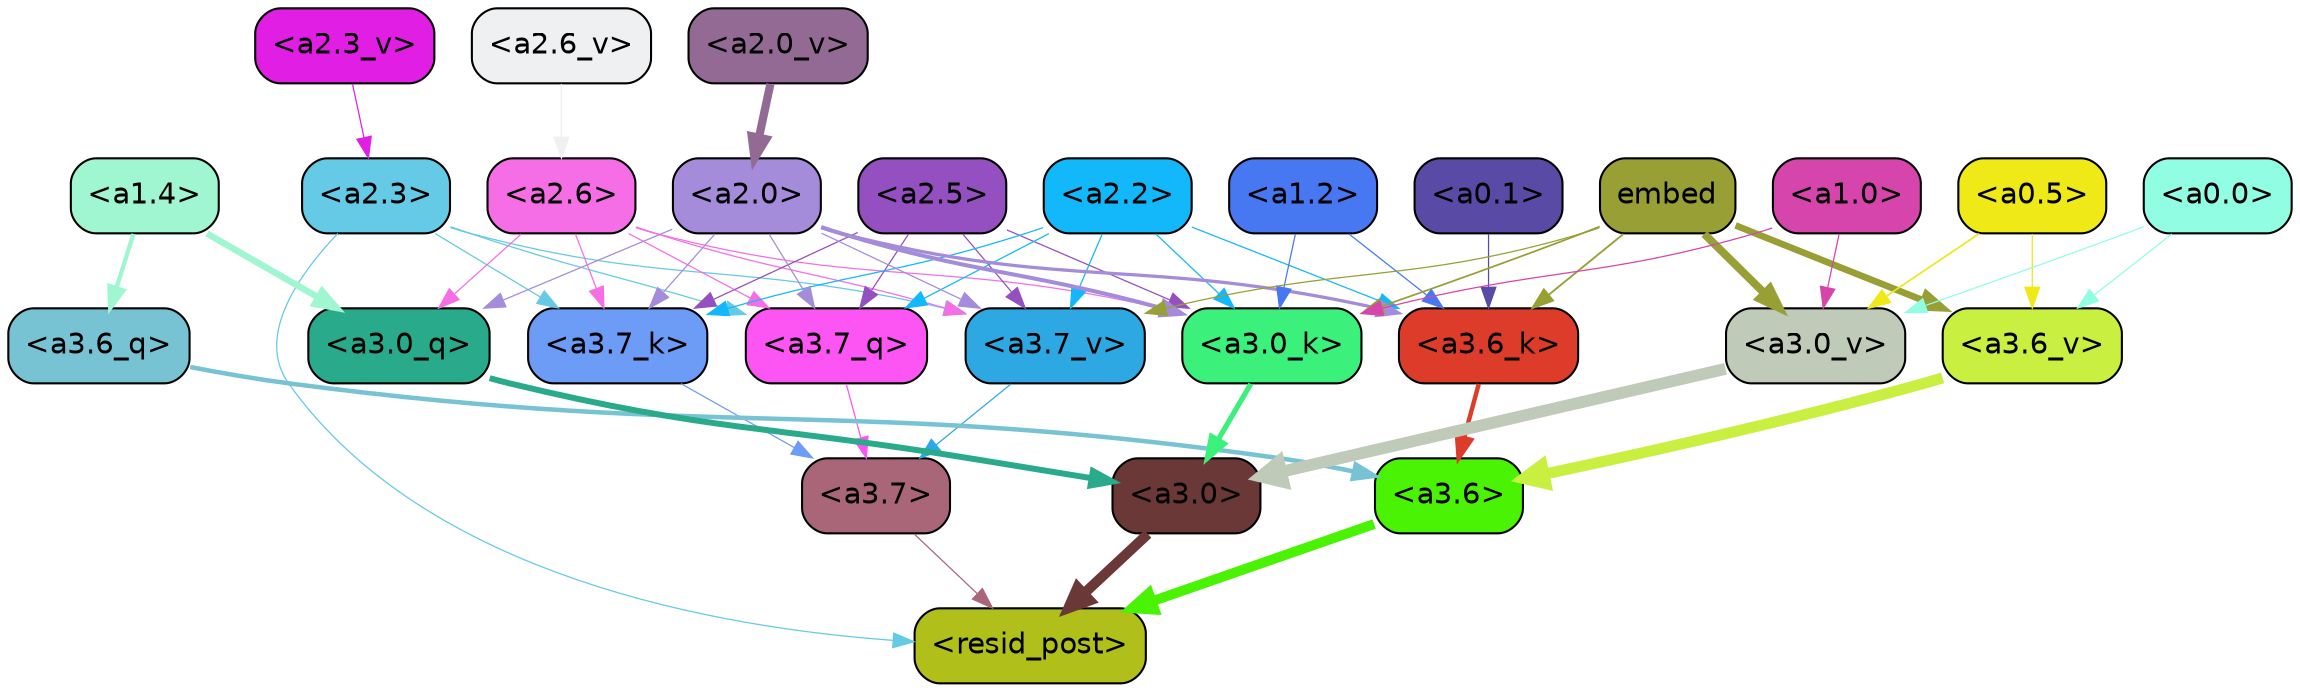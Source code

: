 strict digraph "" {
	graph [bgcolor=transparent,
		layout=dot,
		overlap=false,
		splines=true
	];
	"<a3.7>"	[color=black,
		fillcolor="#aa6679",
		fontname=Helvetica,
		shape=box,
		style="filled, rounded"];
	"<resid_post>"	[color=black,
		fillcolor="#b0bf19",
		fontname=Helvetica,
		shape=box,
		style="filled, rounded"];
	"<a3.7>" -> "<resid_post>"	[color="#aa6679",
		penwidth=0.6];
	"<a3.6>"	[color=black,
		fillcolor="#4af203",
		fontname=Helvetica,
		shape=box,
		style="filled, rounded"];
	"<a3.6>" -> "<resid_post>"	[color="#4af203",
		penwidth=4.751592040061951];
	"<a3.0>"	[color=black,
		fillcolor="#6a3836",
		fontname=Helvetica,
		shape=box,
		style="filled, rounded"];
	"<a3.0>" -> "<resid_post>"	[color="#6a3836",
		penwidth=4.904066681861877];
	"<a2.3>"	[color=black,
		fillcolor="#64cae6",
		fontname=Helvetica,
		shape=box,
		style="filled, rounded"];
	"<a2.3>" -> "<resid_post>"	[color="#64cae6",
		penwidth=0.6];
	"<a3.7_q>"	[color=black,
		fillcolor="#fd55f4",
		fontname=Helvetica,
		shape=box,
		style="filled, rounded"];
	"<a2.3>" -> "<a3.7_q>"	[color="#64cae6",
		penwidth=0.6];
	"<a3.7_k>"	[color=black,
		fillcolor="#6c9cf6",
		fontname=Helvetica,
		shape=box,
		style="filled, rounded"];
	"<a2.3>" -> "<a3.7_k>"	[color="#64cae6",
		penwidth=0.6069068089127541];
	"<a3.7_v>"	[color=black,
		fillcolor="#2ea8e3",
		fontname=Helvetica,
		shape=box,
		style="filled, rounded"];
	"<a2.3>" -> "<a3.7_v>"	[color="#64cae6",
		penwidth=0.6];
	"<a3.7_q>" -> "<a3.7>"	[color="#fd55f4",
		penwidth=0.6];
	"<a3.6_q>"	[color=black,
		fillcolor="#77c3d4",
		fontname=Helvetica,
		shape=box,
		style="filled, rounded"];
	"<a3.6_q>" -> "<a3.6>"	[color="#77c3d4",
		penwidth=2.160832464694977];
	"<a3.0_q>"	[color=black,
		fillcolor="#29aa8a",
		fontname=Helvetica,
		shape=box,
		style="filled, rounded"];
	"<a3.0_q>" -> "<a3.0>"	[color="#29aa8a",
		penwidth=2.870753765106201];
	"<a3.7_k>" -> "<a3.7>"	[color="#6c9cf6",
		penwidth=0.6];
	"<a3.6_k>"	[color=black,
		fillcolor="#de3c2a",
		fontname=Helvetica,
		shape=box,
		style="filled, rounded"];
	"<a3.6_k>" -> "<a3.6>"	[color="#de3c2a",
		penwidth=2.13908451795578];
	"<a3.0_k>"	[color=black,
		fillcolor="#3bf17c",
		fontname=Helvetica,
		shape=box,
		style="filled, rounded"];
	"<a3.0_k>" -> "<a3.0>"	[color="#3bf17c",
		penwidth=2.520303964614868];
	"<a3.7_v>" -> "<a3.7>"	[color="#2ea8e3",
		penwidth=0.6];
	"<a3.6_v>"	[color=black,
		fillcolor="#c9ef41",
		fontname=Helvetica,
		shape=box,
		style="filled, rounded"];
	"<a3.6_v>" -> "<a3.6>"	[color="#c9ef41",
		penwidth=5.297133803367615];
	"<a3.0_v>"	[color=black,
		fillcolor="#bfcab9",
		fontname=Helvetica,
		shape=box,
		style="filled, rounded"];
	"<a3.0_v>" -> "<a3.0>"	[color="#bfcab9",
		penwidth=5.680712580680847];
	"<a2.6>"	[color=black,
		fillcolor="#f56ee5",
		fontname=Helvetica,
		shape=box,
		style="filled, rounded"];
	"<a2.6>" -> "<a3.7_q>"	[color="#f56ee5",
		penwidth=0.6];
	"<a2.6>" -> "<a3.0_q>"	[color="#f56ee5",
		penwidth=0.6];
	"<a2.6>" -> "<a3.7_k>"	[color="#f56ee5",
		penwidth=0.6];
	"<a2.6>" -> "<a3.0_k>"	[color="#f56ee5",
		penwidth=0.6];
	"<a2.6>" -> "<a3.7_v>"	[color="#f56ee5",
		penwidth=0.6];
	"<a2.5>"	[color=black,
		fillcolor="#944fc1",
		fontname=Helvetica,
		shape=box,
		style="filled, rounded"];
	"<a2.5>" -> "<a3.7_q>"	[color="#944fc1",
		penwidth=0.6];
	"<a2.5>" -> "<a3.7_k>"	[color="#944fc1",
		penwidth=0.6];
	"<a2.5>" -> "<a3.0_k>"	[color="#944fc1",
		penwidth=0.6];
	"<a2.5>" -> "<a3.7_v>"	[color="#944fc1",
		penwidth=0.6];
	"<a2.2>"	[color=black,
		fillcolor="#12b8f9",
		fontname=Helvetica,
		shape=box,
		style="filled, rounded"];
	"<a2.2>" -> "<a3.7_q>"	[color="#12b8f9",
		penwidth=0.6];
	"<a2.2>" -> "<a3.7_k>"	[color="#12b8f9",
		penwidth=0.6];
	"<a2.2>" -> "<a3.6_k>"	[color="#12b8f9",
		penwidth=0.6];
	"<a2.2>" -> "<a3.0_k>"	[color="#12b8f9",
		penwidth=0.6];
	"<a2.2>" -> "<a3.7_v>"	[color="#12b8f9",
		penwidth=0.6];
	"<a2.0>"	[color=black,
		fillcolor="#a48cdb",
		fontname=Helvetica,
		shape=box,
		style="filled, rounded"];
	"<a2.0>" -> "<a3.7_q>"	[color="#a48cdb",
		penwidth=0.6];
	"<a2.0>" -> "<a3.0_q>"	[color="#a48cdb",
		penwidth=0.6];
	"<a2.0>" -> "<a3.7_k>"	[color="#a48cdb",
		penwidth=0.6];
	"<a2.0>" -> "<a3.6_k>"	[color="#a48cdb",
		penwidth=1.564806342124939];
	"<a2.0>" -> "<a3.0_k>"	[color="#a48cdb",
		penwidth=1.9353990852832794];
	"<a2.0>" -> "<a3.7_v>"	[color="#a48cdb",
		penwidth=0.6];
	"<a1.4>"	[color=black,
		fillcolor="#a0f6d1",
		fontname=Helvetica,
		shape=box,
		style="filled, rounded"];
	"<a1.4>" -> "<a3.6_q>"	[color="#a0f6d1",
		penwidth=2.0727532356977463];
	"<a1.4>" -> "<a3.0_q>"	[color="#a0f6d1",
		penwidth=3.1279823780059814];
	"<a1.2>"	[color=black,
		fillcolor="#4778f2",
		fontname=Helvetica,
		shape=box,
		style="filled, rounded"];
	"<a1.2>" -> "<a3.6_k>"	[color="#4778f2",
		penwidth=0.6];
	"<a1.2>" -> "<a3.0_k>"	[color="#4778f2",
		penwidth=0.6];
	"<a0.1>"	[color=black,
		fillcolor="#584aa5",
		fontname=Helvetica,
		shape=box,
		style="filled, rounded"];
	"<a0.1>" -> "<a3.6_k>"	[color="#584aa5",
		penwidth=0.6];
	embed	[color=black,
		fillcolor="#989f34",
		fontname=Helvetica,
		shape=box,
		style="filled, rounded"];
	embed -> "<a3.6_k>"	[color="#989f34",
		penwidth=0.8915999233722687];
	embed -> "<a3.0_k>"	[color="#989f34",
		penwidth=0.832088902592659];
	embed -> "<a3.7_v>"	[color="#989f34",
		penwidth=0.6];
	embed -> "<a3.6_v>"	[color="#989f34",
		penwidth=3.1840110421180725];
	embed -> "<a3.0_v>"	[color="#989f34",
		penwidth=3.8132747188210487];
	"<a1.0>"	[color=black,
		fillcolor="#d545ab",
		fontname=Helvetica,
		shape=box,
		style="filled, rounded"];
	"<a1.0>" -> "<a3.0_k>"	[color="#d545ab",
		penwidth=0.6];
	"<a1.0>" -> "<a3.0_v>"	[color="#d545ab",
		penwidth=0.6];
	"<a0.5>"	[color=black,
		fillcolor="#eee917",
		fontname=Helvetica,
		shape=box,
		style="filled, rounded"];
	"<a0.5>" -> "<a3.6_v>"	[color="#eee917",
		penwidth=0.6];
	"<a0.5>" -> "<a3.0_v>"	[color="#eee917",
		penwidth=0.8331108838319778];
	"<a0.0>"	[color=black,
		fillcolor="#91fee4",
		fontname=Helvetica,
		shape=box,
		style="filled, rounded"];
	"<a0.0>" -> "<a3.6_v>"	[color="#91fee4",
		penwidth=0.6];
	"<a0.0>" -> "<a3.0_v>"	[color="#91fee4",
		penwidth=0.6];
	"<a2.6_v>"	[color=black,
		fillcolor="#eff0f2",
		fontname=Helvetica,
		shape=box,
		style="filled, rounded"];
	"<a2.6_v>" -> "<a2.6>"	[color="#eff0f2",
		penwidth=0.6];
	"<a2.3_v>"	[color=black,
		fillcolor="#e11ee3",
		fontname=Helvetica,
		shape=box,
		style="filled, rounded"];
	"<a2.3_v>" -> "<a2.3>"	[color="#e11ee3",
		penwidth=0.6];
	"<a2.0_v>"	[color=black,
		fillcolor="#936a94",
		fontname=Helvetica,
		shape=box,
		style="filled, rounded"];
	"<a2.0_v>" -> "<a2.0>"	[color="#936a94",
		penwidth=3.9621697664260864];
}
